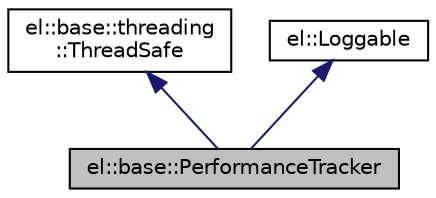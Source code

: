 digraph "el::base::PerformanceTracker"
{
  edge [fontname="Helvetica",fontsize="10",labelfontname="Helvetica",labelfontsize="10"];
  node [fontname="Helvetica",fontsize="10",shape=record];
  Node1 [label="el::base::PerformanceTracker",height=0.2,width=0.4,color="black", fillcolor="grey75", style="filled" fontcolor="black"];
  Node2 -> Node1 [dir="back",color="midnightblue",fontsize="10",style="solid",fontname="Helvetica"];
  Node2 [label="el::base::threading\l::ThreadSafe",height=0.2,width=0.4,color="black", fillcolor="white", style="filled",URL="$classel_1_1base_1_1threading_1_1_thread_safe.html",tooltip="Base of thread safe class, this class is inheritable-only. "];
  Node3 -> Node1 [dir="back",color="midnightblue",fontsize="10",style="solid",fontname="Helvetica"];
  Node3 [label="el::Loggable",height=0.2,width=0.4,color="black", fillcolor="white", style="filled",URL="$classel_1_1_loggable.html",tooltip="Base of Easylogging++ friendly class. "];
}
